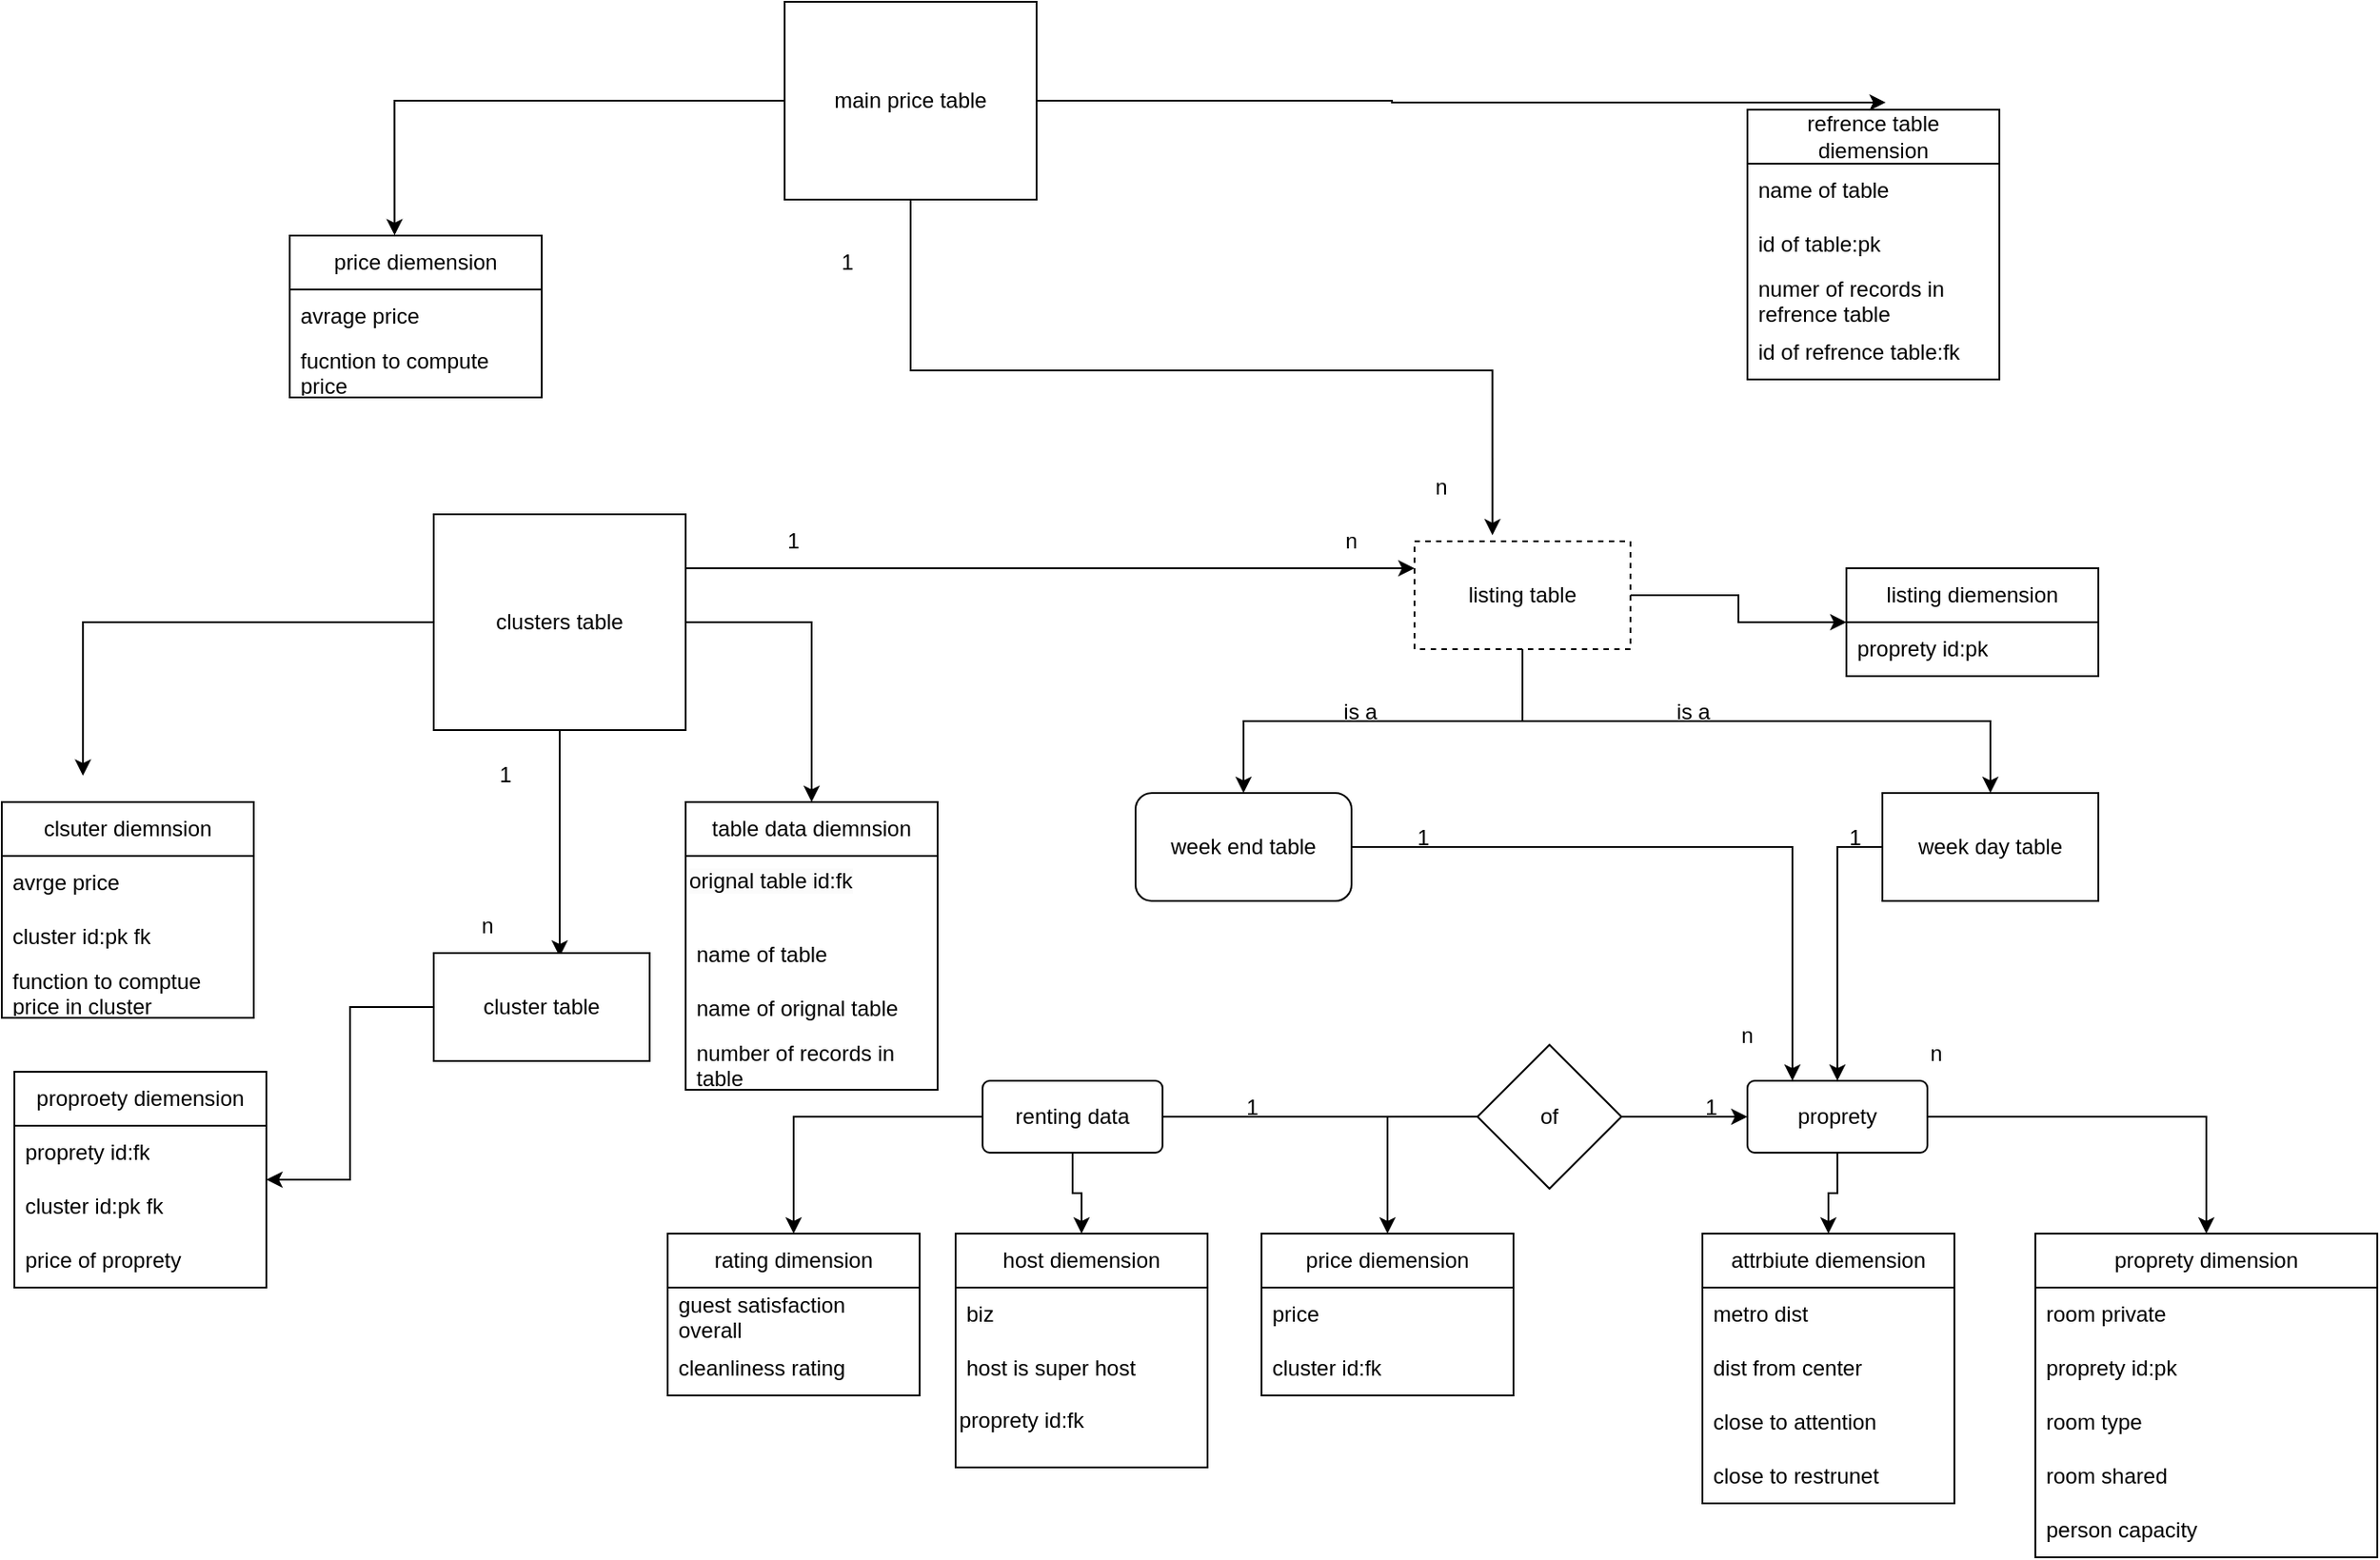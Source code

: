 <mxfile version="17.4.2" type="device"><diagram name="Page-1" id="Kn0ahOSO8lsJOfuw1C2h"><mxGraphModel dx="1865" dy="641" grid="1" gridSize="10" guides="1" tooltips="1" connect="1" arrows="1" fold="1" page="1" pageScale="1" pageWidth="827" pageHeight="1169" math="0" shadow="0"><root><mxCell id="0"/><mxCell id="1" parent="0"/><mxCell id="EFg_Pp8hkXlXP0F-m5ez-67" style="edgeStyle=orthogonalEdgeStyle;rounded=0;orthogonalLoop=1;jettySize=auto;html=1;exitX=0.5;exitY=1;exitDx=0;exitDy=0;entryX=0.5;entryY=0;entryDx=0;entryDy=0;" parent="1" source="qfeSiou9Q5Qq2kaNWs3T-2" target="EFg_Pp8hkXlXP0F-m5ez-62" edge="1"><mxGeometry relative="1" as="geometry"/></mxCell><mxCell id="EFg_Pp8hkXlXP0F-m5ez-68" style="edgeStyle=orthogonalEdgeStyle;rounded=0;orthogonalLoop=1;jettySize=auto;html=1;exitX=1;exitY=0.5;exitDx=0;exitDy=0;entryX=0.5;entryY=0;entryDx=0;entryDy=0;" parent="1" source="qfeSiou9Q5Qq2kaNWs3T-2" target="EFg_Pp8hkXlXP0F-m5ez-35" edge="1"><mxGeometry relative="1" as="geometry"/></mxCell><mxCell id="qfeSiou9Q5Qq2kaNWs3T-2" value="proprety" style="rounded=1;arcSize=10;whiteSpace=wrap;html=1;align=center;" parent="1" vertex="1"><mxGeometry x="410" y="1240" width="100" height="40" as="geometry"/></mxCell><mxCell id="EFg_Pp8hkXlXP0F-m5ez-54" style="edgeStyle=orthogonalEdgeStyle;rounded=0;orthogonalLoop=1;jettySize=auto;html=1;exitX=1;exitY=0.5;exitDx=0;exitDy=0;entryX=0.5;entryY=0;entryDx=0;entryDy=0;" parent="1" source="qfeSiou9Q5Qq2kaNWs3T-3" target="EFg_Pp8hkXlXP0F-m5ez-49" edge="1"><mxGeometry relative="1" as="geometry"/></mxCell><mxCell id="EFg_Pp8hkXlXP0F-m5ez-55" style="edgeStyle=orthogonalEdgeStyle;rounded=0;orthogonalLoop=1;jettySize=auto;html=1;exitX=0.5;exitY=1;exitDx=0;exitDy=0;entryX=0.5;entryY=0;entryDx=0;entryDy=0;" parent="1" source="qfeSiou9Q5Qq2kaNWs3T-3" target="EFg_Pp8hkXlXP0F-m5ez-41" edge="1"><mxGeometry relative="1" as="geometry"/></mxCell><mxCell id="EFg_Pp8hkXlXP0F-m5ez-56" style="edgeStyle=orthogonalEdgeStyle;rounded=0;orthogonalLoop=1;jettySize=auto;html=1;exitX=0;exitY=0.5;exitDx=0;exitDy=0;entryX=0.5;entryY=0;entryDx=0;entryDy=0;" parent="1" source="qfeSiou9Q5Qq2kaNWs3T-3" target="EFg_Pp8hkXlXP0F-m5ez-29" edge="1"><mxGeometry relative="1" as="geometry"/></mxCell><mxCell id="EFg_Pp8hkXlXP0F-m5ez-57" style="edgeStyle=orthogonalEdgeStyle;rounded=0;orthogonalLoop=1;jettySize=auto;html=1;exitX=1;exitY=0.5;exitDx=0;exitDy=0;" parent="1" source="qfeSiou9Q5Qq2kaNWs3T-3" edge="1"><mxGeometry relative="1" as="geometry"><mxPoint x="290" y="1259.857" as="targetPoint"/></mxGeometry></mxCell><mxCell id="qfeSiou9Q5Qq2kaNWs3T-3" value="renting data" style="rounded=1;arcSize=10;whiteSpace=wrap;html=1;align=center;" parent="1" vertex="1"><mxGeometry x="-15" y="1240" width="100" height="40" as="geometry"/></mxCell><mxCell id="EFg_Pp8hkXlXP0F-m5ez-11" value="main price table" style="rounded=0;whiteSpace=wrap;html=1;" parent="1" vertex="1"><mxGeometry x="-125" y="640" width="140" height="110" as="geometry"/></mxCell><mxCell id="EFg_Pp8hkXlXP0F-m5ez-100" style="edgeStyle=orthogonalEdgeStyle;rounded=0;orthogonalLoop=1;jettySize=auto;html=1;exitX=1;exitY=0.5;exitDx=0;exitDy=0;entryX=0.5;entryY=0;entryDx=0;entryDy=0;" parent="1" source="EFg_Pp8hkXlXP0F-m5ez-20" target="EFg_Pp8hkXlXP0F-m5ez-90" edge="1"><mxGeometry relative="1" as="geometry"/></mxCell><mxCell id="EFg_Pp8hkXlXP0F-m5ez-111" style="edgeStyle=orthogonalEdgeStyle;rounded=0;orthogonalLoop=1;jettySize=auto;html=1;exitX=0.5;exitY=1;exitDx=0;exitDy=0;entryX=0.5;entryY=0;entryDx=0;entryDy=0;" parent="1" source="EFg_Pp8hkXlXP0F-m5ez-20" edge="1"><mxGeometry relative="1" as="geometry"><mxPoint x="-250" y="1171" as="targetPoint"/></mxGeometry></mxCell><mxCell id="EFg_Pp8hkXlXP0F-m5ez-146" style="edgeStyle=orthogonalEdgeStyle;rounded=0;orthogonalLoop=1;jettySize=auto;html=1;exitX=1;exitY=0.25;exitDx=0;exitDy=0;entryX=0;entryY=0.25;entryDx=0;entryDy=0;" parent="1" source="EFg_Pp8hkXlXP0F-m5ez-20" target="EFg_Pp8hkXlXP0F-m5ez-75" edge="1"><mxGeometry relative="1" as="geometry"/></mxCell><mxCell id="EFg_Pp8hkXlXP0F-m5ez-20" value="clusters table" style="rounded=0;whiteSpace=wrap;html=1;" parent="1" vertex="1"><mxGeometry x="-320" y="925" width="140" height="120" as="geometry"/></mxCell><mxCell id="EFg_Pp8hkXlXP0F-m5ez-29" value="rating dimension" style="swimlane;fontStyle=0;childLayout=stackLayout;horizontal=1;startSize=30;horizontalStack=0;resizeParent=1;resizeParentMax=0;resizeLast=0;collapsible=1;marginBottom=0;whiteSpace=wrap;html=1;" parent="1" vertex="1"><mxGeometry x="-190" y="1325" width="140" height="90" as="geometry"><mxRectangle x="-190" y="1325" width="130" height="30" as="alternateBounds"/></mxGeometry></mxCell><mxCell id="EFg_Pp8hkXlXP0F-m5ez-30" value="guest satisfaction overall" style="text;strokeColor=none;fillColor=none;align=left;verticalAlign=middle;spacingLeft=4;spacingRight=4;overflow=hidden;points=[[0,0.5],[1,0.5]];portConstraint=eastwest;rotatable=0;whiteSpace=wrap;html=1;" parent="EFg_Pp8hkXlXP0F-m5ez-29" vertex="1"><mxGeometry y="30" width="140" height="30" as="geometry"/></mxCell><mxCell id="EFg_Pp8hkXlXP0F-m5ez-31" value="cleanliness rating" style="text;strokeColor=none;fillColor=none;align=left;verticalAlign=middle;spacingLeft=4;spacingRight=4;overflow=hidden;points=[[0,0.5],[1,0.5]];portConstraint=eastwest;rotatable=0;whiteSpace=wrap;html=1;" parent="EFg_Pp8hkXlXP0F-m5ez-29" vertex="1"><mxGeometry y="60" width="140" height="30" as="geometry"/></mxCell><mxCell id="EFg_Pp8hkXlXP0F-m5ez-35" value="proprety dimension" style="swimlane;fontStyle=0;childLayout=stackLayout;horizontal=1;startSize=30;horizontalStack=0;resizeParent=1;resizeParentMax=0;resizeLast=0;collapsible=1;marginBottom=0;whiteSpace=wrap;html=1;" parent="1" vertex="1"><mxGeometry x="570" y="1325" width="190" height="180" as="geometry"><mxRectangle x="570" y="1325" width="140" height="30" as="alternateBounds"/></mxGeometry></mxCell><mxCell id="EFg_Pp8hkXlXP0F-m5ez-37" value="room private" style="text;strokeColor=none;fillColor=none;align=left;verticalAlign=middle;spacingLeft=4;spacingRight=4;overflow=hidden;points=[[0,0.5],[1,0.5]];portConstraint=eastwest;rotatable=0;whiteSpace=wrap;html=1;" parent="EFg_Pp8hkXlXP0F-m5ez-35" vertex="1"><mxGeometry y="30" width="190" height="30" as="geometry"/></mxCell><mxCell id="EFg_Pp8hkXlXP0F-m5ez-158" value="proprety id:pk" style="text;strokeColor=none;fillColor=none;align=left;verticalAlign=middle;spacingLeft=4;spacingRight=4;overflow=hidden;points=[[0,0.5],[1,0.5]];portConstraint=eastwest;rotatable=0;whiteSpace=wrap;html=1;" parent="EFg_Pp8hkXlXP0F-m5ez-35" vertex="1"><mxGeometry y="60" width="190" height="30" as="geometry"/></mxCell><mxCell id="EFg_Pp8hkXlXP0F-m5ez-38" value="room type" style="text;strokeColor=none;fillColor=none;align=left;verticalAlign=middle;spacingLeft=4;spacingRight=4;overflow=hidden;points=[[0,0.5],[1,0.5]];portConstraint=eastwest;rotatable=0;whiteSpace=wrap;html=1;" parent="EFg_Pp8hkXlXP0F-m5ez-35" vertex="1"><mxGeometry y="90" width="190" height="30" as="geometry"/></mxCell><mxCell id="EFg_Pp8hkXlXP0F-m5ez-36" value="room shared" style="text;strokeColor=none;fillColor=none;align=left;verticalAlign=middle;spacingLeft=4;spacingRight=4;overflow=hidden;points=[[0,0.5],[1,0.5]];portConstraint=eastwest;rotatable=0;whiteSpace=wrap;html=1;" parent="EFg_Pp8hkXlXP0F-m5ez-35" vertex="1"><mxGeometry y="120" width="190" height="30" as="geometry"/></mxCell><mxCell id="EFg_Pp8hkXlXP0F-m5ez-39" value="person capacity" style="text;strokeColor=none;fillColor=none;align=left;verticalAlign=middle;spacingLeft=4;spacingRight=4;overflow=hidden;points=[[0,0.5],[1,0.5]];portConstraint=eastwest;rotatable=0;whiteSpace=wrap;html=1;" parent="EFg_Pp8hkXlXP0F-m5ez-35" vertex="1"><mxGeometry y="150" width="190" height="30" as="geometry"/></mxCell><mxCell id="EFg_Pp8hkXlXP0F-m5ez-41" value="host diemension" style="swimlane;fontStyle=0;childLayout=stackLayout;horizontal=1;startSize=30;horizontalStack=0;resizeParent=1;resizeParentMax=0;resizeLast=0;collapsible=1;marginBottom=0;whiteSpace=wrap;html=1;" parent="1" vertex="1"><mxGeometry x="-30" y="1325" width="140" height="130" as="geometry"><mxRectangle x="-30" y="1325" width="130" height="30" as="alternateBounds"/></mxGeometry></mxCell><mxCell id="EFg_Pp8hkXlXP0F-m5ez-42" value="biz" style="text;strokeColor=none;fillColor=none;align=left;verticalAlign=middle;spacingLeft=4;spacingRight=4;overflow=hidden;points=[[0,0.5],[1,0.5]];portConstraint=eastwest;rotatable=0;whiteSpace=wrap;html=1;" parent="EFg_Pp8hkXlXP0F-m5ez-41" vertex="1"><mxGeometry y="30" width="140" height="30" as="geometry"/></mxCell><mxCell id="EFg_Pp8hkXlXP0F-m5ez-43" value="host is super host" style="text;strokeColor=none;fillColor=none;align=left;verticalAlign=middle;spacingLeft=4;spacingRight=4;overflow=hidden;points=[[0,0.5],[1,0.5]];portConstraint=eastwest;rotatable=0;whiteSpace=wrap;html=1;" parent="EFg_Pp8hkXlXP0F-m5ez-41" vertex="1"><mxGeometry y="60" width="140" height="30" as="geometry"/></mxCell><mxCell id="EFg_Pp8hkXlXP0F-m5ez-159" value="proprety id:fk" style="text;whiteSpace=wrap;html=1;" parent="EFg_Pp8hkXlXP0F-m5ez-41" vertex="1"><mxGeometry y="90" width="140" height="40" as="geometry"/></mxCell><mxCell id="EFg_Pp8hkXlXP0F-m5ez-49" value="price diemension" style="swimlane;fontStyle=0;childLayout=stackLayout;horizontal=1;startSize=30;horizontalStack=0;resizeParent=1;resizeParentMax=0;resizeLast=0;collapsible=1;marginBottom=0;whiteSpace=wrap;html=1;" parent="1" vertex="1"><mxGeometry x="140" y="1325" width="140" height="90" as="geometry"><mxRectangle x="140" y="1325" width="130" height="30" as="alternateBounds"/></mxGeometry></mxCell><mxCell id="EFg_Pp8hkXlXP0F-m5ez-50" value="price" style="text;strokeColor=none;fillColor=none;align=left;verticalAlign=middle;spacingLeft=4;spacingRight=4;overflow=hidden;points=[[0,0.5],[1,0.5]];portConstraint=eastwest;rotatable=0;whiteSpace=wrap;html=1;" parent="EFg_Pp8hkXlXP0F-m5ez-49" vertex="1"><mxGeometry y="30" width="140" height="30" as="geometry"/></mxCell><mxCell id="EFg_Pp8hkXlXP0F-m5ez-51" value="cluster id:fk" style="text;strokeColor=none;fillColor=none;align=left;verticalAlign=middle;spacingLeft=4;spacingRight=4;overflow=hidden;points=[[0,0.5],[1,0.5]];portConstraint=eastwest;rotatable=0;whiteSpace=wrap;html=1;" parent="EFg_Pp8hkXlXP0F-m5ez-49" vertex="1"><mxGeometry y="60" width="140" height="30" as="geometry"/></mxCell><mxCell id="EFg_Pp8hkXlXP0F-m5ez-61" style="edgeStyle=orthogonalEdgeStyle;rounded=0;orthogonalLoop=1;jettySize=auto;html=1;exitX=1;exitY=0.5;exitDx=0;exitDy=0;entryX=0;entryY=0.5;entryDx=0;entryDy=0;" parent="1" source="EFg_Pp8hkXlXP0F-m5ez-58" target="qfeSiou9Q5Qq2kaNWs3T-2" edge="1"><mxGeometry relative="1" as="geometry"/></mxCell><mxCell id="EFg_Pp8hkXlXP0F-m5ez-58" value="of" style="rhombus;whiteSpace=wrap;html=1;" parent="1" vertex="1"><mxGeometry x="260" y="1220" width="80" height="80" as="geometry"/></mxCell><mxCell id="EFg_Pp8hkXlXP0F-m5ez-62" value="attrbiute diemension" style="swimlane;fontStyle=0;childLayout=stackLayout;horizontal=1;startSize=30;horizontalStack=0;resizeParent=1;resizeParentMax=0;resizeLast=0;collapsible=1;marginBottom=0;whiteSpace=wrap;html=1;" parent="1" vertex="1"><mxGeometry x="385" y="1325" width="140" height="150" as="geometry"><mxRectangle x="385" y="1325" width="150" height="30" as="alternateBounds"/></mxGeometry></mxCell><mxCell id="EFg_Pp8hkXlXP0F-m5ez-63" value="metro dist" style="text;strokeColor=none;fillColor=none;align=left;verticalAlign=middle;spacingLeft=4;spacingRight=4;overflow=hidden;points=[[0,0.5],[1,0.5]];portConstraint=eastwest;rotatable=0;whiteSpace=wrap;html=1;" parent="EFg_Pp8hkXlXP0F-m5ez-62" vertex="1"><mxGeometry y="30" width="140" height="30" as="geometry"/></mxCell><mxCell id="EFg_Pp8hkXlXP0F-m5ez-66" value="dist from center" style="text;strokeColor=none;fillColor=none;align=left;verticalAlign=middle;spacingLeft=4;spacingRight=4;overflow=hidden;points=[[0,0.5],[1,0.5]];portConstraint=eastwest;rotatable=0;whiteSpace=wrap;html=1;" parent="EFg_Pp8hkXlXP0F-m5ez-62" vertex="1"><mxGeometry y="60" width="140" height="30" as="geometry"/></mxCell><mxCell id="EFg_Pp8hkXlXP0F-m5ez-65" value="close to attention&amp;nbsp;" style="text;strokeColor=none;fillColor=none;align=left;verticalAlign=middle;spacingLeft=4;spacingRight=4;overflow=hidden;points=[[0,0.5],[1,0.5]];portConstraint=eastwest;rotatable=0;whiteSpace=wrap;html=1;" parent="EFg_Pp8hkXlXP0F-m5ez-62" vertex="1"><mxGeometry y="90" width="140" height="30" as="geometry"/></mxCell><mxCell id="EFg_Pp8hkXlXP0F-m5ez-64" value="close to restrunet" style="text;strokeColor=none;fillColor=none;align=left;verticalAlign=middle;spacingLeft=4;spacingRight=4;overflow=hidden;points=[[0,0.5],[1,0.5]];portConstraint=eastwest;rotatable=0;whiteSpace=wrap;html=1;" parent="EFg_Pp8hkXlXP0F-m5ez-62" vertex="1"><mxGeometry y="120" width="140" height="30" as="geometry"/></mxCell><mxCell id="EFg_Pp8hkXlXP0F-m5ez-88" style="edgeStyle=orthogonalEdgeStyle;rounded=0;orthogonalLoop=1;jettySize=auto;html=1;exitX=1;exitY=0.5;exitDx=0;exitDy=0;entryX=0.25;entryY=0;entryDx=0;entryDy=0;" parent="1" source="EFg_Pp8hkXlXP0F-m5ez-73" target="qfeSiou9Q5Qq2kaNWs3T-2" edge="1"><mxGeometry relative="1" as="geometry"/></mxCell><mxCell id="EFg_Pp8hkXlXP0F-m5ez-73" value="week end table" style="rounded=1;whiteSpace=wrap;html=1;" parent="1" vertex="1"><mxGeometry x="70" y="1080" width="120" height="60" as="geometry"/></mxCell><mxCell id="EFg_Pp8hkXlXP0F-m5ez-89" style="edgeStyle=orthogonalEdgeStyle;rounded=0;orthogonalLoop=1;jettySize=auto;html=1;exitX=0;exitY=0.5;exitDx=0;exitDy=0;entryX=0.5;entryY=0;entryDx=0;entryDy=0;" parent="1" source="EFg_Pp8hkXlXP0F-m5ez-74" target="qfeSiou9Q5Qq2kaNWs3T-2" edge="1"><mxGeometry relative="1" as="geometry"/></mxCell><mxCell id="EFg_Pp8hkXlXP0F-m5ez-74" value="week day table" style="rounded=0;whiteSpace=wrap;html=1;" parent="1" vertex="1"><mxGeometry x="485" y="1080" width="120" height="60" as="geometry"/></mxCell><mxCell id="EFg_Pp8hkXlXP0F-m5ez-82" style="edgeStyle=orthogonalEdgeStyle;rounded=0;orthogonalLoop=1;jettySize=auto;html=1;exitX=0.5;exitY=1;exitDx=0;exitDy=0;entryX=0.5;entryY=0;entryDx=0;entryDy=0;" parent="1" source="EFg_Pp8hkXlXP0F-m5ez-75" target="EFg_Pp8hkXlXP0F-m5ez-73" edge="1"><mxGeometry relative="1" as="geometry"/></mxCell><mxCell id="EFg_Pp8hkXlXP0F-m5ez-83" style="edgeStyle=orthogonalEdgeStyle;rounded=0;orthogonalLoop=1;jettySize=auto;html=1;exitX=0.5;exitY=1;exitDx=0;exitDy=0;entryX=0.5;entryY=0;entryDx=0;entryDy=0;" parent="1" source="EFg_Pp8hkXlXP0F-m5ez-75" target="EFg_Pp8hkXlXP0F-m5ez-74" edge="1"><mxGeometry relative="1" as="geometry"/></mxCell><mxCell id="EFg_Pp8hkXlXP0F-m5ez-147" style="edgeStyle=orthogonalEdgeStyle;rounded=0;orthogonalLoop=1;jettySize=auto;html=1;exitX=1;exitY=0.5;exitDx=0;exitDy=0;entryX=0;entryY=0.5;entryDx=0;entryDy=0;" parent="1" source="EFg_Pp8hkXlXP0F-m5ez-75" target="EFg_Pp8hkXlXP0F-m5ez-76" edge="1"><mxGeometry relative="1" as="geometry"/></mxCell><mxCell id="EFg_Pp8hkXlXP0F-m5ez-75" value="listing table" style="rounded=0;whiteSpace=wrap;html=1;dashed=1;" parent="1" vertex="1"><mxGeometry x="225" y="940" width="120" height="60" as="geometry"/></mxCell><mxCell id="EFg_Pp8hkXlXP0F-m5ez-76" value="listing diemension" style="swimlane;fontStyle=0;childLayout=stackLayout;horizontal=1;startSize=30;horizontalStack=0;resizeParent=1;resizeParentMax=0;resizeLast=0;collapsible=1;marginBottom=0;whiteSpace=wrap;html=1;" parent="1" vertex="1"><mxGeometry x="465" y="955" width="140" height="60" as="geometry"><mxRectangle x="465" y="955" width="140" height="30" as="alternateBounds"/></mxGeometry></mxCell><mxCell id="EFg_Pp8hkXlXP0F-m5ez-77" value="proprety id:pk" style="text;strokeColor=none;fillColor=none;align=left;verticalAlign=middle;spacingLeft=4;spacingRight=4;overflow=hidden;points=[[0,0.5],[1,0.5]];portConstraint=eastwest;rotatable=0;whiteSpace=wrap;html=1;" parent="EFg_Pp8hkXlXP0F-m5ez-76" vertex="1"><mxGeometry y="30" width="140" height="30" as="geometry"/></mxCell><mxCell id="EFg_Pp8hkXlXP0F-m5ez-86" value="is a" style="text;html=1;strokeColor=none;fillColor=none;align=center;verticalAlign=middle;whiteSpace=wrap;rounded=0;" parent="1" vertex="1"><mxGeometry x="165" y="1020" width="60" height="30" as="geometry"/></mxCell><mxCell id="EFg_Pp8hkXlXP0F-m5ez-87" value="is a" style="text;html=1;strokeColor=none;fillColor=none;align=center;verticalAlign=middle;whiteSpace=wrap;rounded=0;" parent="1" vertex="1"><mxGeometry x="350" y="1020" width="60" height="30" as="geometry"/></mxCell><mxCell id="EFg_Pp8hkXlXP0F-m5ez-90" value="table data diemnsion" style="swimlane;fontStyle=0;childLayout=stackLayout;horizontal=1;startSize=30;horizontalStack=0;resizeParent=1;resizeParentMax=0;resizeLast=0;collapsible=1;marginBottom=0;whiteSpace=wrap;html=1;" parent="1" vertex="1"><mxGeometry x="-180" y="1085" width="140" height="160" as="geometry"><mxRectangle x="-180" y="1085" width="150" height="30" as="alternateBounds"/></mxGeometry></mxCell><mxCell id="EFg_Pp8hkXlXP0F-m5ez-102" value="&lt;span style=&quot;color: rgb(0, 0, 0); font-family: Helvetica; font-size: 12px; font-style: normal; font-variant-ligatures: normal; font-variant-caps: normal; font-weight: 400; letter-spacing: normal; orphans: 2; text-align: left; text-indent: 0px; text-transform: none; widows: 2; word-spacing: 0px; -webkit-text-stroke-width: 0px; background-color: rgb(251, 251, 251); text-decoration-thickness: initial; text-decoration-style: initial; text-decoration-color: initial; float: none; display: inline !important;&quot;&gt;orignal table id:fk&lt;/span&gt;" style="text;whiteSpace=wrap;html=1;" parent="EFg_Pp8hkXlXP0F-m5ez-90" vertex="1"><mxGeometry y="30" width="140" height="40" as="geometry"/></mxCell><mxCell id="EFg_Pp8hkXlXP0F-m5ez-91" value="name of table" style="text;strokeColor=none;fillColor=none;align=left;verticalAlign=middle;spacingLeft=4;spacingRight=4;overflow=hidden;points=[[0,0.5],[1,0.5]];portConstraint=eastwest;rotatable=0;whiteSpace=wrap;html=1;" parent="EFg_Pp8hkXlXP0F-m5ez-90" vertex="1"><mxGeometry y="70" width="140" height="30" as="geometry"/></mxCell><mxCell id="EFg_Pp8hkXlXP0F-m5ez-93" value="name of orignal table" style="text;strokeColor=none;fillColor=none;align=left;verticalAlign=middle;spacingLeft=4;spacingRight=4;overflow=hidden;points=[[0,0.5],[1,0.5]];portConstraint=eastwest;rotatable=0;whiteSpace=wrap;html=1;" parent="EFg_Pp8hkXlXP0F-m5ez-90" vertex="1"><mxGeometry y="100" width="140" height="30" as="geometry"/></mxCell><mxCell id="EFg_Pp8hkXlXP0F-m5ez-99" value="number of records in table" style="text;strokeColor=none;fillColor=none;align=left;verticalAlign=middle;spacingLeft=4;spacingRight=4;overflow=hidden;points=[[0,0.5],[1,0.5]];portConstraint=eastwest;rotatable=0;whiteSpace=wrap;html=1;" parent="EFg_Pp8hkXlXP0F-m5ez-90" vertex="1"><mxGeometry y="130" width="140" height="30" as="geometry"/></mxCell><mxCell id="EFg_Pp8hkXlXP0F-m5ez-94" value="clsuter diemnsion" style="swimlane;fontStyle=0;childLayout=stackLayout;horizontal=1;startSize=30;horizontalStack=0;resizeParent=1;resizeParentMax=0;resizeLast=0;collapsible=1;marginBottom=0;whiteSpace=wrap;html=1;" parent="1" vertex="1"><mxGeometry x="-560" y="1085" width="140" height="120" as="geometry"><mxRectangle x="-560" y="1085" width="130" height="30" as="alternateBounds"/></mxGeometry></mxCell><mxCell id="EFg_Pp8hkXlXP0F-m5ez-96" value="avrge price&amp;nbsp;" style="text;strokeColor=none;fillColor=none;align=left;verticalAlign=middle;spacingLeft=4;spacingRight=4;overflow=hidden;points=[[0,0.5],[1,0.5]];portConstraint=eastwest;rotatable=0;whiteSpace=wrap;html=1;" parent="EFg_Pp8hkXlXP0F-m5ez-94" vertex="1"><mxGeometry y="30" width="140" height="30" as="geometry"/></mxCell><mxCell id="EFg_Pp8hkXlXP0F-m5ez-98" value="cluster id:pk fk" style="text;strokeColor=none;fillColor=none;align=left;verticalAlign=middle;spacingLeft=4;spacingRight=4;overflow=hidden;points=[[0,0.5],[1,0.5]];portConstraint=eastwest;rotatable=0;whiteSpace=wrap;html=1;" parent="EFg_Pp8hkXlXP0F-m5ez-94" vertex="1"><mxGeometry y="60" width="140" height="30" as="geometry"/></mxCell><mxCell id="EFg_Pp8hkXlXP0F-m5ez-97" value="function to comptue price in cluster" style="text;strokeColor=none;fillColor=none;align=left;verticalAlign=middle;spacingLeft=4;spacingRight=4;overflow=hidden;points=[[0,0.5],[1,0.5]];portConstraint=eastwest;rotatable=0;whiteSpace=wrap;html=1;" parent="EFg_Pp8hkXlXP0F-m5ez-94" vertex="1"><mxGeometry y="90" width="140" height="30" as="geometry"/></mxCell><mxCell id="EFg_Pp8hkXlXP0F-m5ez-101" style="edgeStyle=orthogonalEdgeStyle;rounded=0;orthogonalLoop=1;jettySize=auto;html=1;exitX=0;exitY=0.5;exitDx=0;exitDy=0;entryX=0.322;entryY=-0.122;entryDx=0;entryDy=0;entryPerimeter=0;" parent="1" source="EFg_Pp8hkXlXP0F-m5ez-20" target="EFg_Pp8hkXlXP0F-m5ez-94" edge="1"><mxGeometry relative="1" as="geometry"/></mxCell><mxCell id="EFg_Pp8hkXlXP0F-m5ez-149" style="edgeStyle=orthogonalEdgeStyle;rounded=0;orthogonalLoop=1;jettySize=auto;html=1;exitX=0;exitY=0.5;exitDx=0;exitDy=0;entryX=1;entryY=0.5;entryDx=0;entryDy=0;" parent="1" source="EFg_Pp8hkXlXP0F-m5ez-103" target="EFg_Pp8hkXlXP0F-m5ez-104" edge="1"><mxGeometry relative="1" as="geometry"/></mxCell><mxCell id="EFg_Pp8hkXlXP0F-m5ez-103" value="cluster table" style="rounded=0;whiteSpace=wrap;html=1;" parent="1" vertex="1"><mxGeometry x="-320" y="1169" width="120" height="60" as="geometry"/></mxCell><mxCell id="EFg_Pp8hkXlXP0F-m5ez-104" value="proproety diemension" style="swimlane;fontStyle=0;childLayout=stackLayout;horizontal=1;startSize=30;horizontalStack=0;resizeParent=1;resizeParentMax=0;resizeLast=0;collapsible=1;marginBottom=0;whiteSpace=wrap;html=1;" parent="1" vertex="1"><mxGeometry x="-553" y="1235" width="140" height="120" as="geometry"><mxRectangle x="-520" y="1184" width="150" height="30" as="alternateBounds"/></mxGeometry></mxCell><mxCell id="EFg_Pp8hkXlXP0F-m5ez-105" value="proprety id:fk" style="text;strokeColor=none;fillColor=none;align=left;verticalAlign=middle;spacingLeft=4;spacingRight=4;overflow=hidden;points=[[0,0.5],[1,0.5]];portConstraint=eastwest;rotatable=0;whiteSpace=wrap;html=1;" parent="EFg_Pp8hkXlXP0F-m5ez-104" vertex="1"><mxGeometry y="30" width="140" height="30" as="geometry"/></mxCell><mxCell id="EFg_Pp8hkXlXP0F-m5ez-109" value="cluster id:pk fk" style="text;strokeColor=none;fillColor=none;align=left;verticalAlign=middle;spacingLeft=4;spacingRight=4;overflow=hidden;points=[[0,0.5],[1,0.5]];portConstraint=eastwest;rotatable=0;whiteSpace=wrap;html=1;" parent="EFg_Pp8hkXlXP0F-m5ez-104" vertex="1"><mxGeometry y="60" width="140" height="30" as="geometry"/></mxCell><mxCell id="EFg_Pp8hkXlXP0F-m5ez-106" value="price of proprety" style="text;strokeColor=none;fillColor=none;align=left;verticalAlign=middle;spacingLeft=4;spacingRight=4;overflow=hidden;points=[[0,0.5],[1,0.5]];portConstraint=eastwest;rotatable=0;whiteSpace=wrap;html=1;" parent="EFg_Pp8hkXlXP0F-m5ez-104" vertex="1"><mxGeometry y="90" width="140" height="30" as="geometry"/></mxCell><mxCell id="EFg_Pp8hkXlXP0F-m5ez-112" value="1" style="text;html=1;strokeColor=none;fillColor=none;align=center;verticalAlign=middle;whiteSpace=wrap;rounded=0;" parent="1" vertex="1"><mxGeometry x="-310" y="1055" width="60" height="30" as="geometry"/></mxCell><mxCell id="EFg_Pp8hkXlXP0F-m5ez-113" value="n" style="text;html=1;strokeColor=none;fillColor=none;align=center;verticalAlign=middle;whiteSpace=wrap;rounded=0;" parent="1" vertex="1"><mxGeometry x="-320" y="1139" width="60" height="30" as="geometry"/></mxCell><mxCell id="EFg_Pp8hkXlXP0F-m5ez-115" value="1" style="text;html=1;strokeColor=none;fillColor=none;align=center;verticalAlign=middle;whiteSpace=wrap;rounded=0;" parent="1" vertex="1"><mxGeometry x="105" y="1240" width="60" height="30" as="geometry"/></mxCell><mxCell id="EFg_Pp8hkXlXP0F-m5ez-116" value="1" style="text;html=1;strokeColor=none;fillColor=none;align=center;verticalAlign=middle;whiteSpace=wrap;rounded=0;" parent="1" vertex="1"><mxGeometry x="360" y="1240" width="60" height="30" as="geometry"/></mxCell><mxCell id="EFg_Pp8hkXlXP0F-m5ez-117" value="1" style="text;html=1;strokeColor=none;fillColor=none;align=center;verticalAlign=middle;whiteSpace=wrap;rounded=0;" parent="1" vertex="1"><mxGeometry x="200" y="1090" width="60" height="30" as="geometry"/></mxCell><mxCell id="EFg_Pp8hkXlXP0F-m5ez-118" value="n" style="text;html=1;strokeColor=none;fillColor=none;align=center;verticalAlign=middle;whiteSpace=wrap;rounded=0;" parent="1" vertex="1"><mxGeometry x="380" y="1200" width="60" height="30" as="geometry"/></mxCell><mxCell id="EFg_Pp8hkXlXP0F-m5ez-119" value="1" style="text;html=1;strokeColor=none;fillColor=none;align=center;verticalAlign=middle;whiteSpace=wrap;rounded=0;" parent="1" vertex="1"><mxGeometry x="440" y="1090" width="60" height="30" as="geometry"/></mxCell><mxCell id="EFg_Pp8hkXlXP0F-m5ez-120" value="n" style="text;html=1;strokeColor=none;fillColor=none;align=center;verticalAlign=middle;whiteSpace=wrap;rounded=0;" parent="1" vertex="1"><mxGeometry x="485" y="1210" width="60" height="30" as="geometry"/></mxCell><mxCell id="EFg_Pp8hkXlXP0F-m5ez-121" value="refrence table diemension" style="swimlane;fontStyle=0;childLayout=stackLayout;horizontal=1;startSize=30;horizontalStack=0;resizeParent=1;resizeParentMax=0;resizeLast=0;collapsible=1;marginBottom=0;whiteSpace=wrap;html=1;" parent="1" vertex="1"><mxGeometry x="410" y="700" width="140" height="150" as="geometry"><mxRectangle x="100" y="790" width="180" height="30" as="alternateBounds"/></mxGeometry></mxCell><mxCell id="EFg_Pp8hkXlXP0F-m5ez-122" value="name of table" style="text;strokeColor=none;fillColor=none;align=left;verticalAlign=middle;spacingLeft=4;spacingRight=4;overflow=hidden;points=[[0,0.5],[1,0.5]];portConstraint=eastwest;rotatable=0;whiteSpace=wrap;html=1;" parent="EFg_Pp8hkXlXP0F-m5ez-121" vertex="1"><mxGeometry y="30" width="140" height="30" as="geometry"/></mxCell><mxCell id="EFg_Pp8hkXlXP0F-m5ez-123" value="id of table:pk" style="text;strokeColor=none;fillColor=none;align=left;verticalAlign=middle;spacingLeft=4;spacingRight=4;overflow=hidden;points=[[0,0.5],[1,0.5]];portConstraint=eastwest;rotatable=0;whiteSpace=wrap;html=1;" parent="EFg_Pp8hkXlXP0F-m5ez-121" vertex="1"><mxGeometry y="60" width="140" height="30" as="geometry"/></mxCell><mxCell id="EFg_Pp8hkXlXP0F-m5ez-124" value="numer of records in refrence table" style="text;strokeColor=none;fillColor=none;align=left;verticalAlign=middle;spacingLeft=4;spacingRight=4;overflow=hidden;points=[[0,0.5],[1,0.5]];portConstraint=eastwest;rotatable=0;whiteSpace=wrap;html=1;" parent="EFg_Pp8hkXlXP0F-m5ez-121" vertex="1"><mxGeometry y="90" width="140" height="30" as="geometry"/></mxCell><mxCell id="EFg_Pp8hkXlXP0F-m5ez-134" value="id of refrence table:fk" style="text;strokeColor=none;fillColor=none;align=left;verticalAlign=middle;spacingLeft=4;spacingRight=4;overflow=hidden;points=[[0,0.5],[1,0.5]];portConstraint=eastwest;rotatable=0;whiteSpace=wrap;html=1;" parent="EFg_Pp8hkXlXP0F-m5ez-121" vertex="1"><mxGeometry y="120" width="140" height="30" as="geometry"/></mxCell><mxCell id="EFg_Pp8hkXlXP0F-m5ez-125" value="price diemension" style="swimlane;fontStyle=0;childLayout=stackLayout;horizontal=1;startSize=30;horizontalStack=0;resizeParent=1;resizeParentMax=0;resizeLast=0;collapsible=1;marginBottom=0;whiteSpace=wrap;html=1;" parent="1" vertex="1"><mxGeometry x="-400" y="770" width="140" height="90" as="geometry"><mxRectangle x="-400" y="770" width="130" height="30" as="alternateBounds"/></mxGeometry></mxCell><mxCell id="EFg_Pp8hkXlXP0F-m5ez-126" value="avrage price&lt;span style=&quot;white-space: pre;&quot;&gt;&#9;&lt;/span&gt;" style="text;strokeColor=none;fillColor=none;align=left;verticalAlign=middle;spacingLeft=4;spacingRight=4;overflow=hidden;points=[[0,0.5],[1,0.5]];portConstraint=eastwest;rotatable=0;whiteSpace=wrap;html=1;" parent="EFg_Pp8hkXlXP0F-m5ez-125" vertex="1"><mxGeometry y="30" width="140" height="30" as="geometry"/></mxCell><mxCell id="EFg_Pp8hkXlXP0F-m5ez-127" value="fucntion to compute price" style="text;strokeColor=none;fillColor=none;align=left;verticalAlign=middle;spacingLeft=4;spacingRight=4;overflow=hidden;points=[[0,0.5],[1,0.5]];portConstraint=eastwest;rotatable=0;whiteSpace=wrap;html=1;" parent="EFg_Pp8hkXlXP0F-m5ez-125" vertex="1"><mxGeometry y="60" width="140" height="30" as="geometry"/></mxCell><mxCell id="EFg_Pp8hkXlXP0F-m5ez-137" style="edgeStyle=orthogonalEdgeStyle;rounded=0;orthogonalLoop=1;jettySize=auto;html=1;exitX=1;exitY=0.5;exitDx=0;exitDy=0;entryX=0.549;entryY=-0.027;entryDx=0;entryDy=0;entryPerimeter=0;" parent="1" source="EFg_Pp8hkXlXP0F-m5ez-11" target="EFg_Pp8hkXlXP0F-m5ez-121" edge="1"><mxGeometry relative="1" as="geometry"/></mxCell><mxCell id="EFg_Pp8hkXlXP0F-m5ez-138" style="edgeStyle=orthogonalEdgeStyle;rounded=0;orthogonalLoop=1;jettySize=auto;html=1;exitX=0;exitY=0.5;exitDx=0;exitDy=0;entryX=0.416;entryY=-0.002;entryDx=0;entryDy=0;entryPerimeter=0;" parent="1" source="EFg_Pp8hkXlXP0F-m5ez-11" target="EFg_Pp8hkXlXP0F-m5ez-125" edge="1"><mxGeometry relative="1" as="geometry"/></mxCell><mxCell id="EFg_Pp8hkXlXP0F-m5ez-139" style="edgeStyle=orthogonalEdgeStyle;rounded=0;orthogonalLoop=1;jettySize=auto;html=1;exitX=0.5;exitY=1;exitDx=0;exitDy=0;entryX=0.361;entryY=-0.056;entryDx=0;entryDy=0;entryPerimeter=0;" parent="1" source="EFg_Pp8hkXlXP0F-m5ez-11" target="EFg_Pp8hkXlXP0F-m5ez-75" edge="1"><mxGeometry relative="1" as="geometry"/></mxCell><mxCell id="EFg_Pp8hkXlXP0F-m5ez-143" value="1" style="text;html=1;strokeColor=none;fillColor=none;align=center;verticalAlign=middle;whiteSpace=wrap;rounded=0;" parent="1" vertex="1"><mxGeometry x="-120" y="770" width="60" height="30" as="geometry"/></mxCell><mxCell id="EFg_Pp8hkXlXP0F-m5ez-144" value="n" style="text;html=1;strokeColor=none;fillColor=none;align=center;verticalAlign=middle;whiteSpace=wrap;rounded=0;" parent="1" vertex="1"><mxGeometry x="210" y="895" width="60" height="30" as="geometry"/></mxCell><mxCell id="EFg_Pp8hkXlXP0F-m5ez-151" value="1" style="text;html=1;strokeColor=none;fillColor=none;align=center;verticalAlign=middle;whiteSpace=wrap;rounded=0;" parent="1" vertex="1"><mxGeometry x="-150" y="925" width="60" height="30" as="geometry"/></mxCell><mxCell id="EFg_Pp8hkXlXP0F-m5ez-152" value="n" style="text;html=1;strokeColor=none;fillColor=none;align=center;verticalAlign=middle;whiteSpace=wrap;rounded=0;" parent="1" vertex="1"><mxGeometry x="160" y="925" width="60" height="30" as="geometry"/></mxCell></root></mxGraphModel></diagram></mxfile>